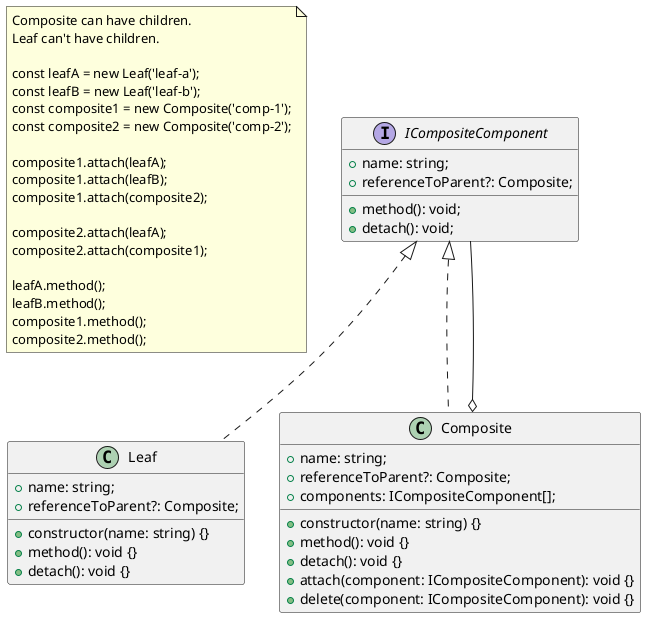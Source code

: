 @startuml
note as n1
Composite can have children.
Leaf can't have children.

const leafA = new Leaf('leaf-a');
const leafB = new Leaf('leaf-b');
const composite1 = new Composite('comp-1');
const composite2 = new Composite('comp-2');

composite1.attach(leafA);
composite1.attach(leafB);
composite1.attach(composite2);

composite2.attach(leafA);
composite2.attach(composite1);

leafA.method();
leafB.method();
composite1.method();
composite2.method();
end note

interface ICompositeComponent {
    + name: string;
    + referenceToParent?: Composite;
    + method(): void;
    + detach(): void;
}

class Leaf implements ICompositeComponent {
    + name: string;
    + referenceToParent?: Composite;
    + constructor(name: string) {}
    + method(): void {}
    + detach(): void {}
}

class Composite implements ICompositeComponent {
    + name: string;
    + referenceToParent?: Composite;
    + components: ICompositeComponent[];
    + constructor(name: string) {}
    + method(): void {}
    + detach(): void {}
    + attach(component: ICompositeComponent): void {}
    + delete(component: ICompositeComponent): void {}
}

Composite o-- ICompositeComponent
@enduml